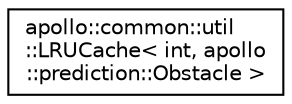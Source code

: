 digraph "Graphical Class Hierarchy"
{
  edge [fontname="Helvetica",fontsize="10",labelfontname="Helvetica",labelfontsize="10"];
  node [fontname="Helvetica",fontsize="10",shape=record];
  rankdir="LR";
  Node1 [label="apollo::common::util\l::LRUCache\< int, apollo\l::prediction::Obstacle \>",height=0.2,width=0.4,color="black", fillcolor="white", style="filled",URL="$classapollo_1_1common_1_1util_1_1LRUCache.html"];
}
